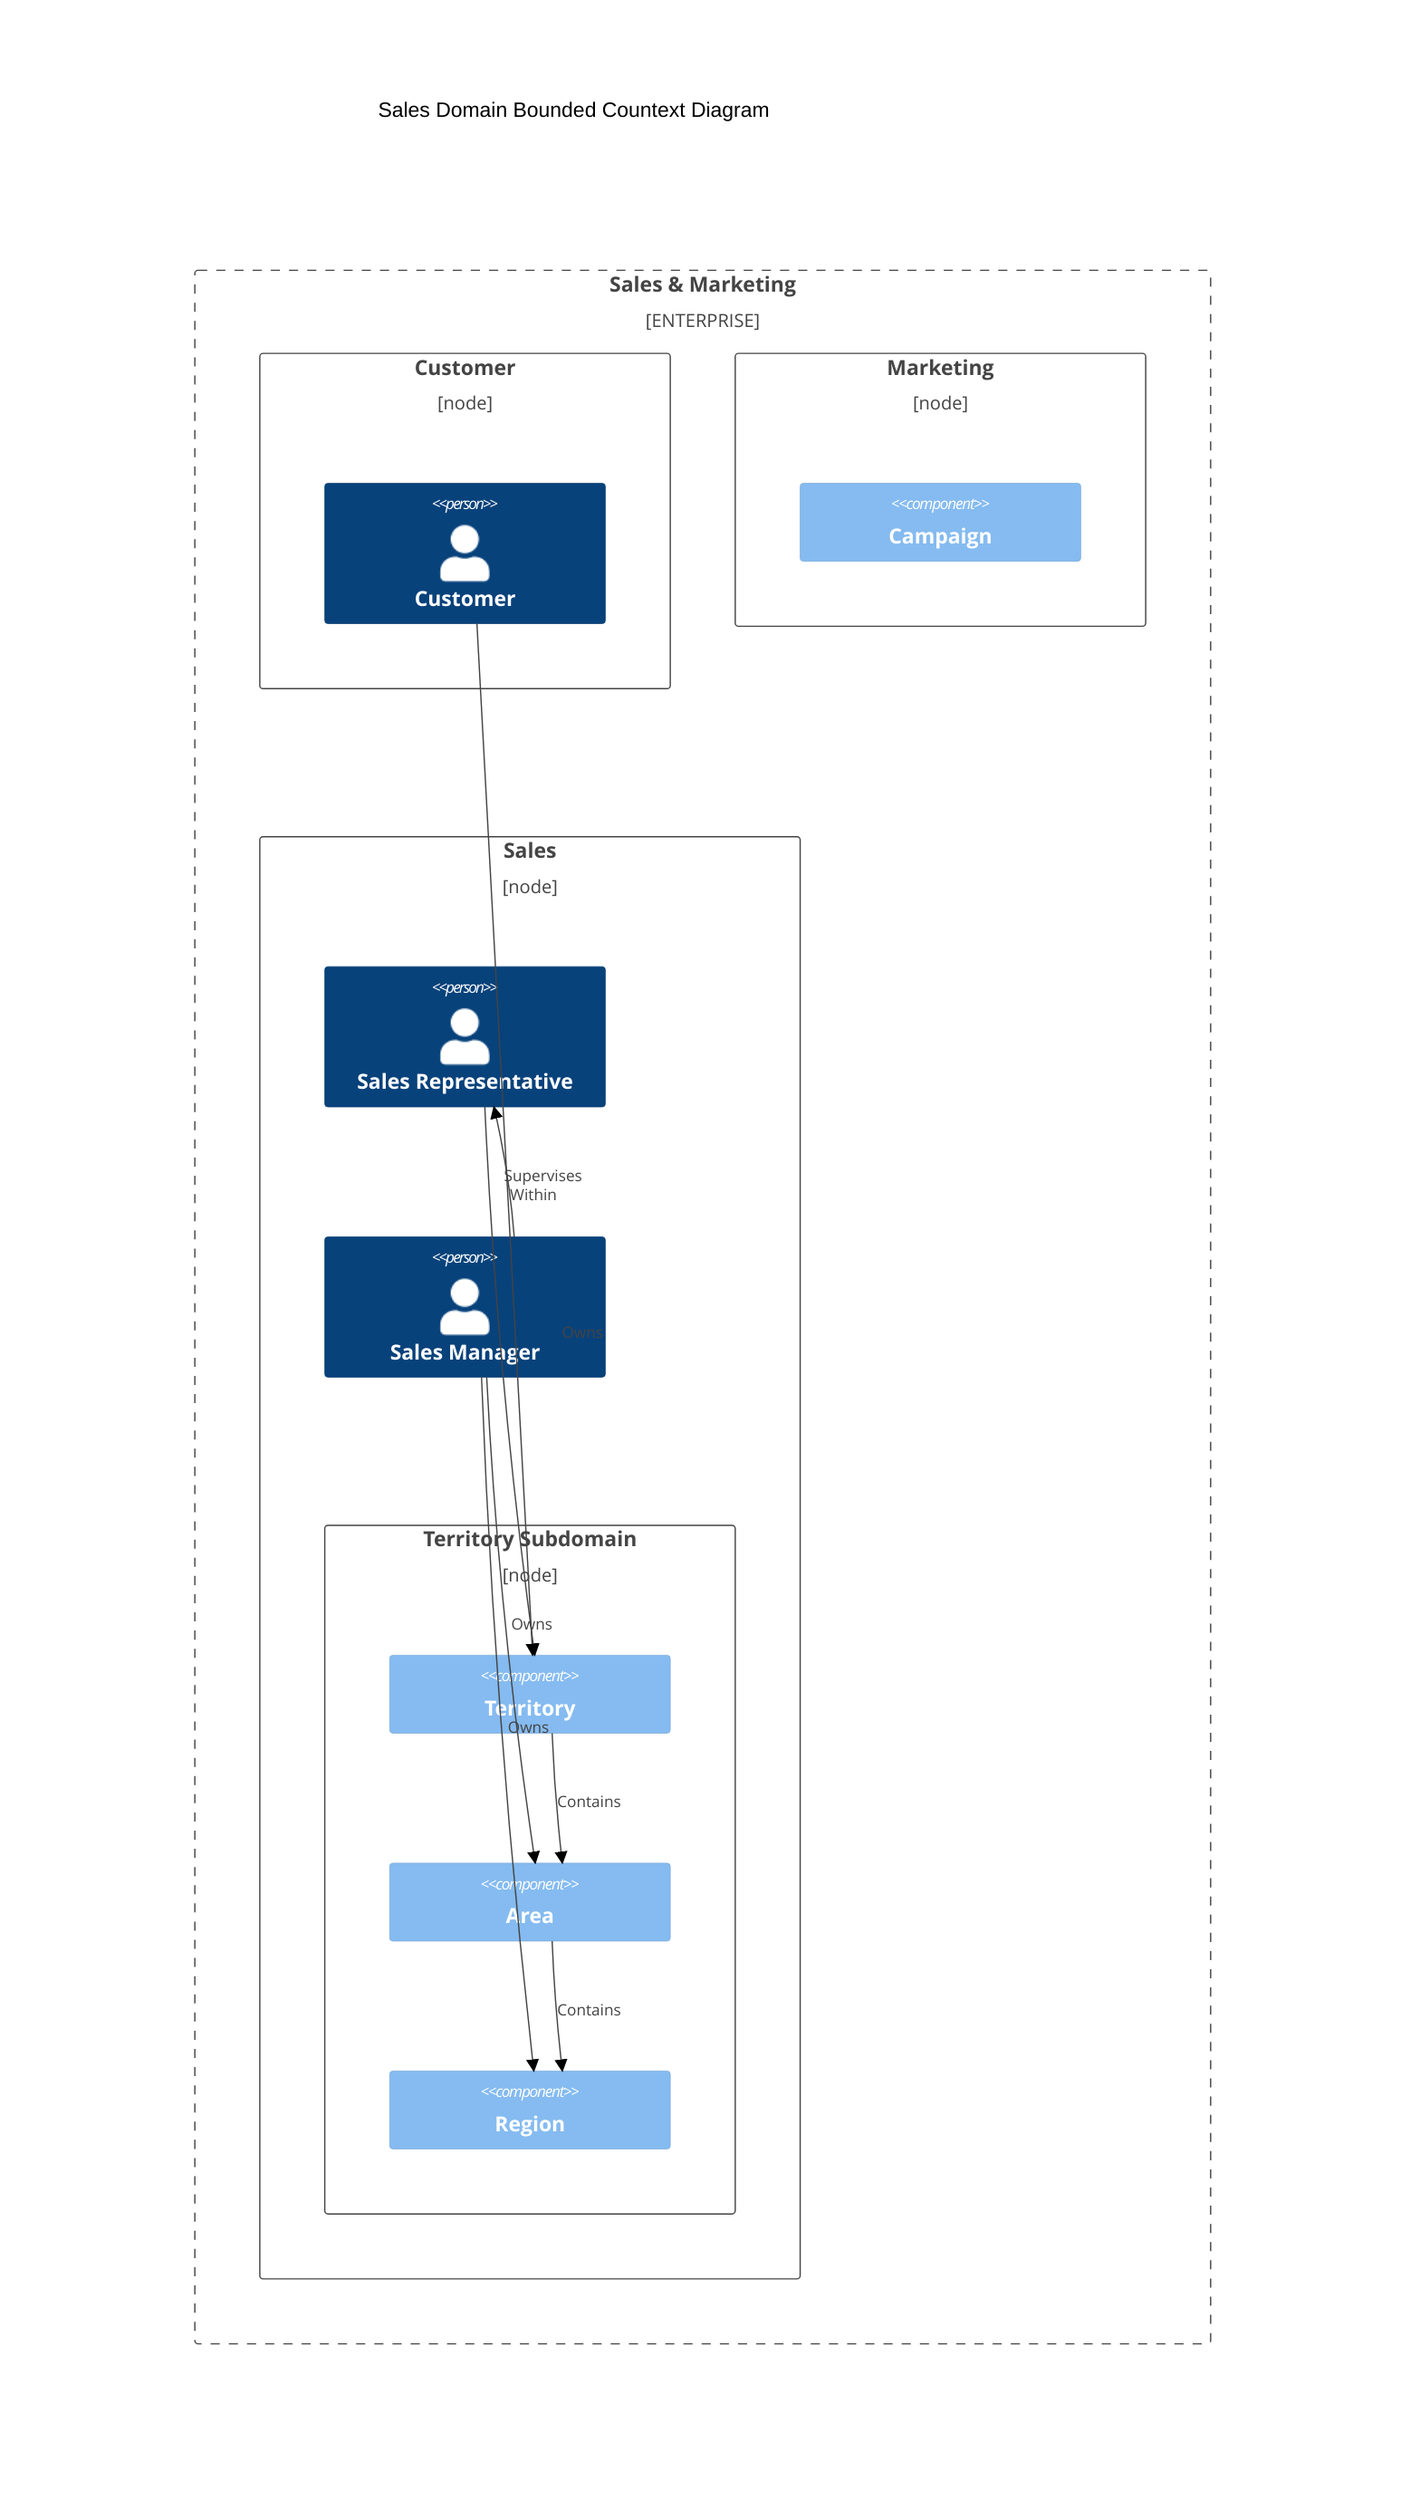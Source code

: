 %%{init: {'theme':'forest', 'darkMode':false}}%%
C4Context

title Sales Domain Bounded Countext Diagram

Enterprise_Boundary(snm, "Sales & Marketing") {

    Deployment_Node(customer, "Customer") {
        Person(cust, "Customer")
    }

    Deployment_Node(marketing, "Marketing") {
        Component(campaign, "Campaign")
    }

    Deployment_Node(sales, "Sales") {
        Person(sales_rep, "Sales Representative")
        Person(sales_manager, "Sales Manager")

        Deployment_Node(tsd, "Territory Subdomain") {
            
            Component(terr, "Territory")
            Component(area, "Area")
            Component(region, "Region")            
        }
        
    }

}

Rel(cust, terr, "Within")
Rel(terr, area, "Contains")
Rel(area, region, "Contains")
Rel(sales_rep, terr, "Owns")
Rel(sales_manager, sales_rep, "Supervises")
Rel(sales_manager, area, "Owns")
Rel(sales_manager, region, "Owns")

UpdateRelStyle(sales_rep, terr, $offsetY="-40", $offsetX="40")
UpdateRelStyle(cust, terr, $offsetY="40", $offsetX="4")